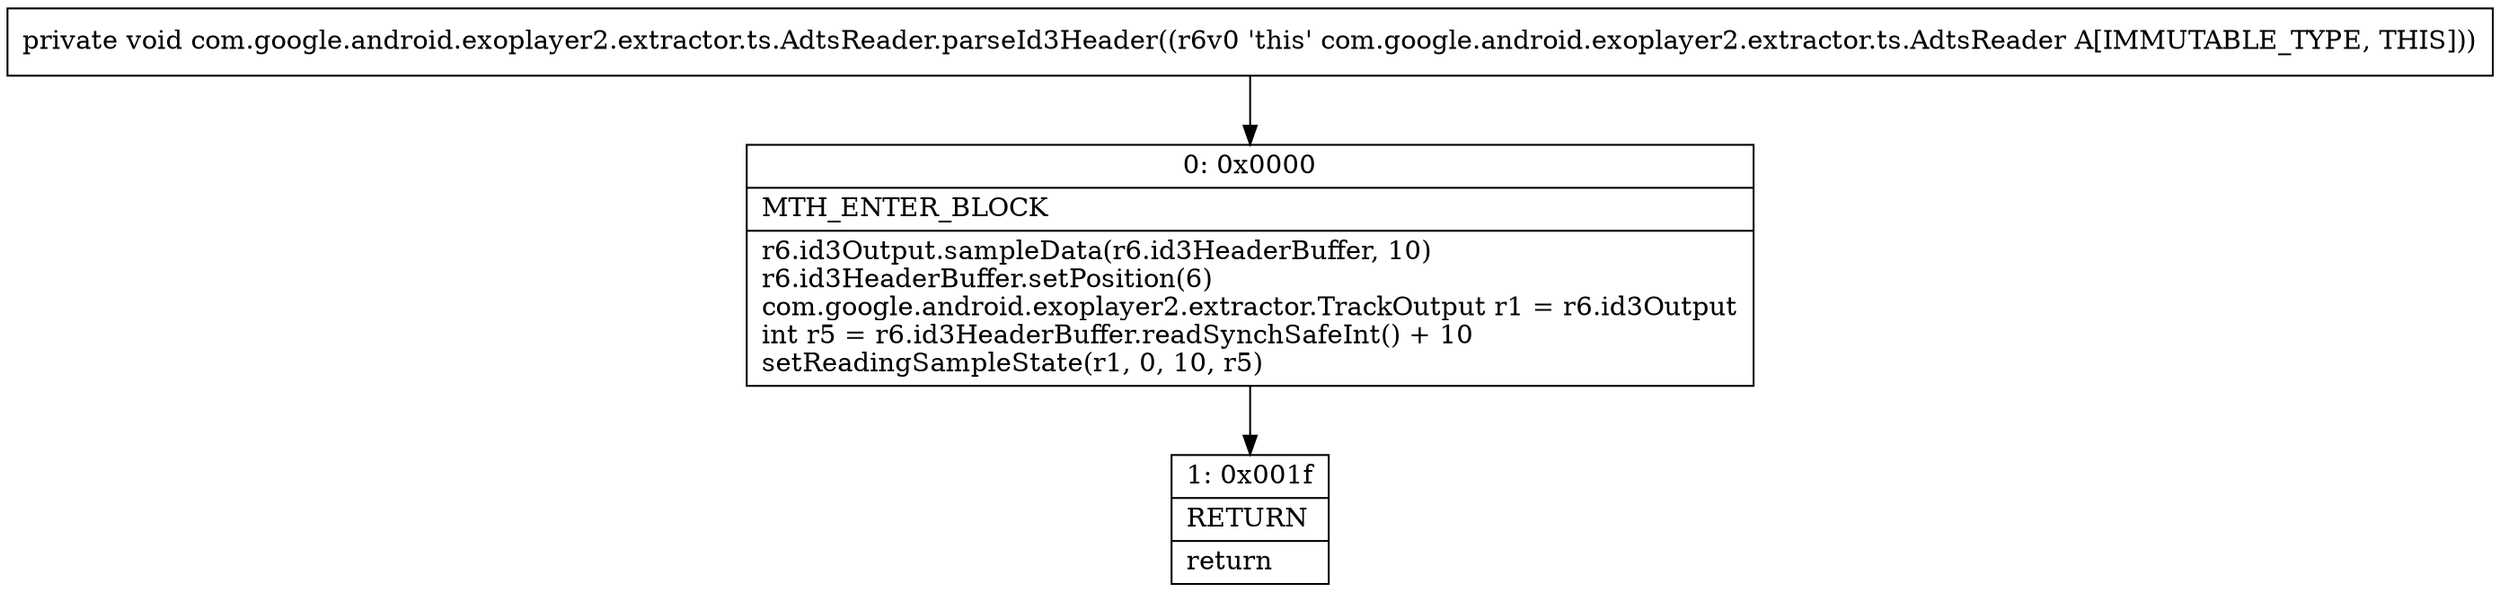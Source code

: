 digraph "CFG forcom.google.android.exoplayer2.extractor.ts.AdtsReader.parseId3Header()V" {
Node_0 [shape=record,label="{0\:\ 0x0000|MTH_ENTER_BLOCK\l|r6.id3Output.sampleData(r6.id3HeaderBuffer, 10)\lr6.id3HeaderBuffer.setPosition(6)\lcom.google.android.exoplayer2.extractor.TrackOutput r1 = r6.id3Output\lint r5 = r6.id3HeaderBuffer.readSynchSafeInt() + 10\lsetReadingSampleState(r1, 0, 10, r5)\l}"];
Node_1 [shape=record,label="{1\:\ 0x001f|RETURN\l|return\l}"];
MethodNode[shape=record,label="{private void com.google.android.exoplayer2.extractor.ts.AdtsReader.parseId3Header((r6v0 'this' com.google.android.exoplayer2.extractor.ts.AdtsReader A[IMMUTABLE_TYPE, THIS])) }"];
MethodNode -> Node_0;
Node_0 -> Node_1;
}

